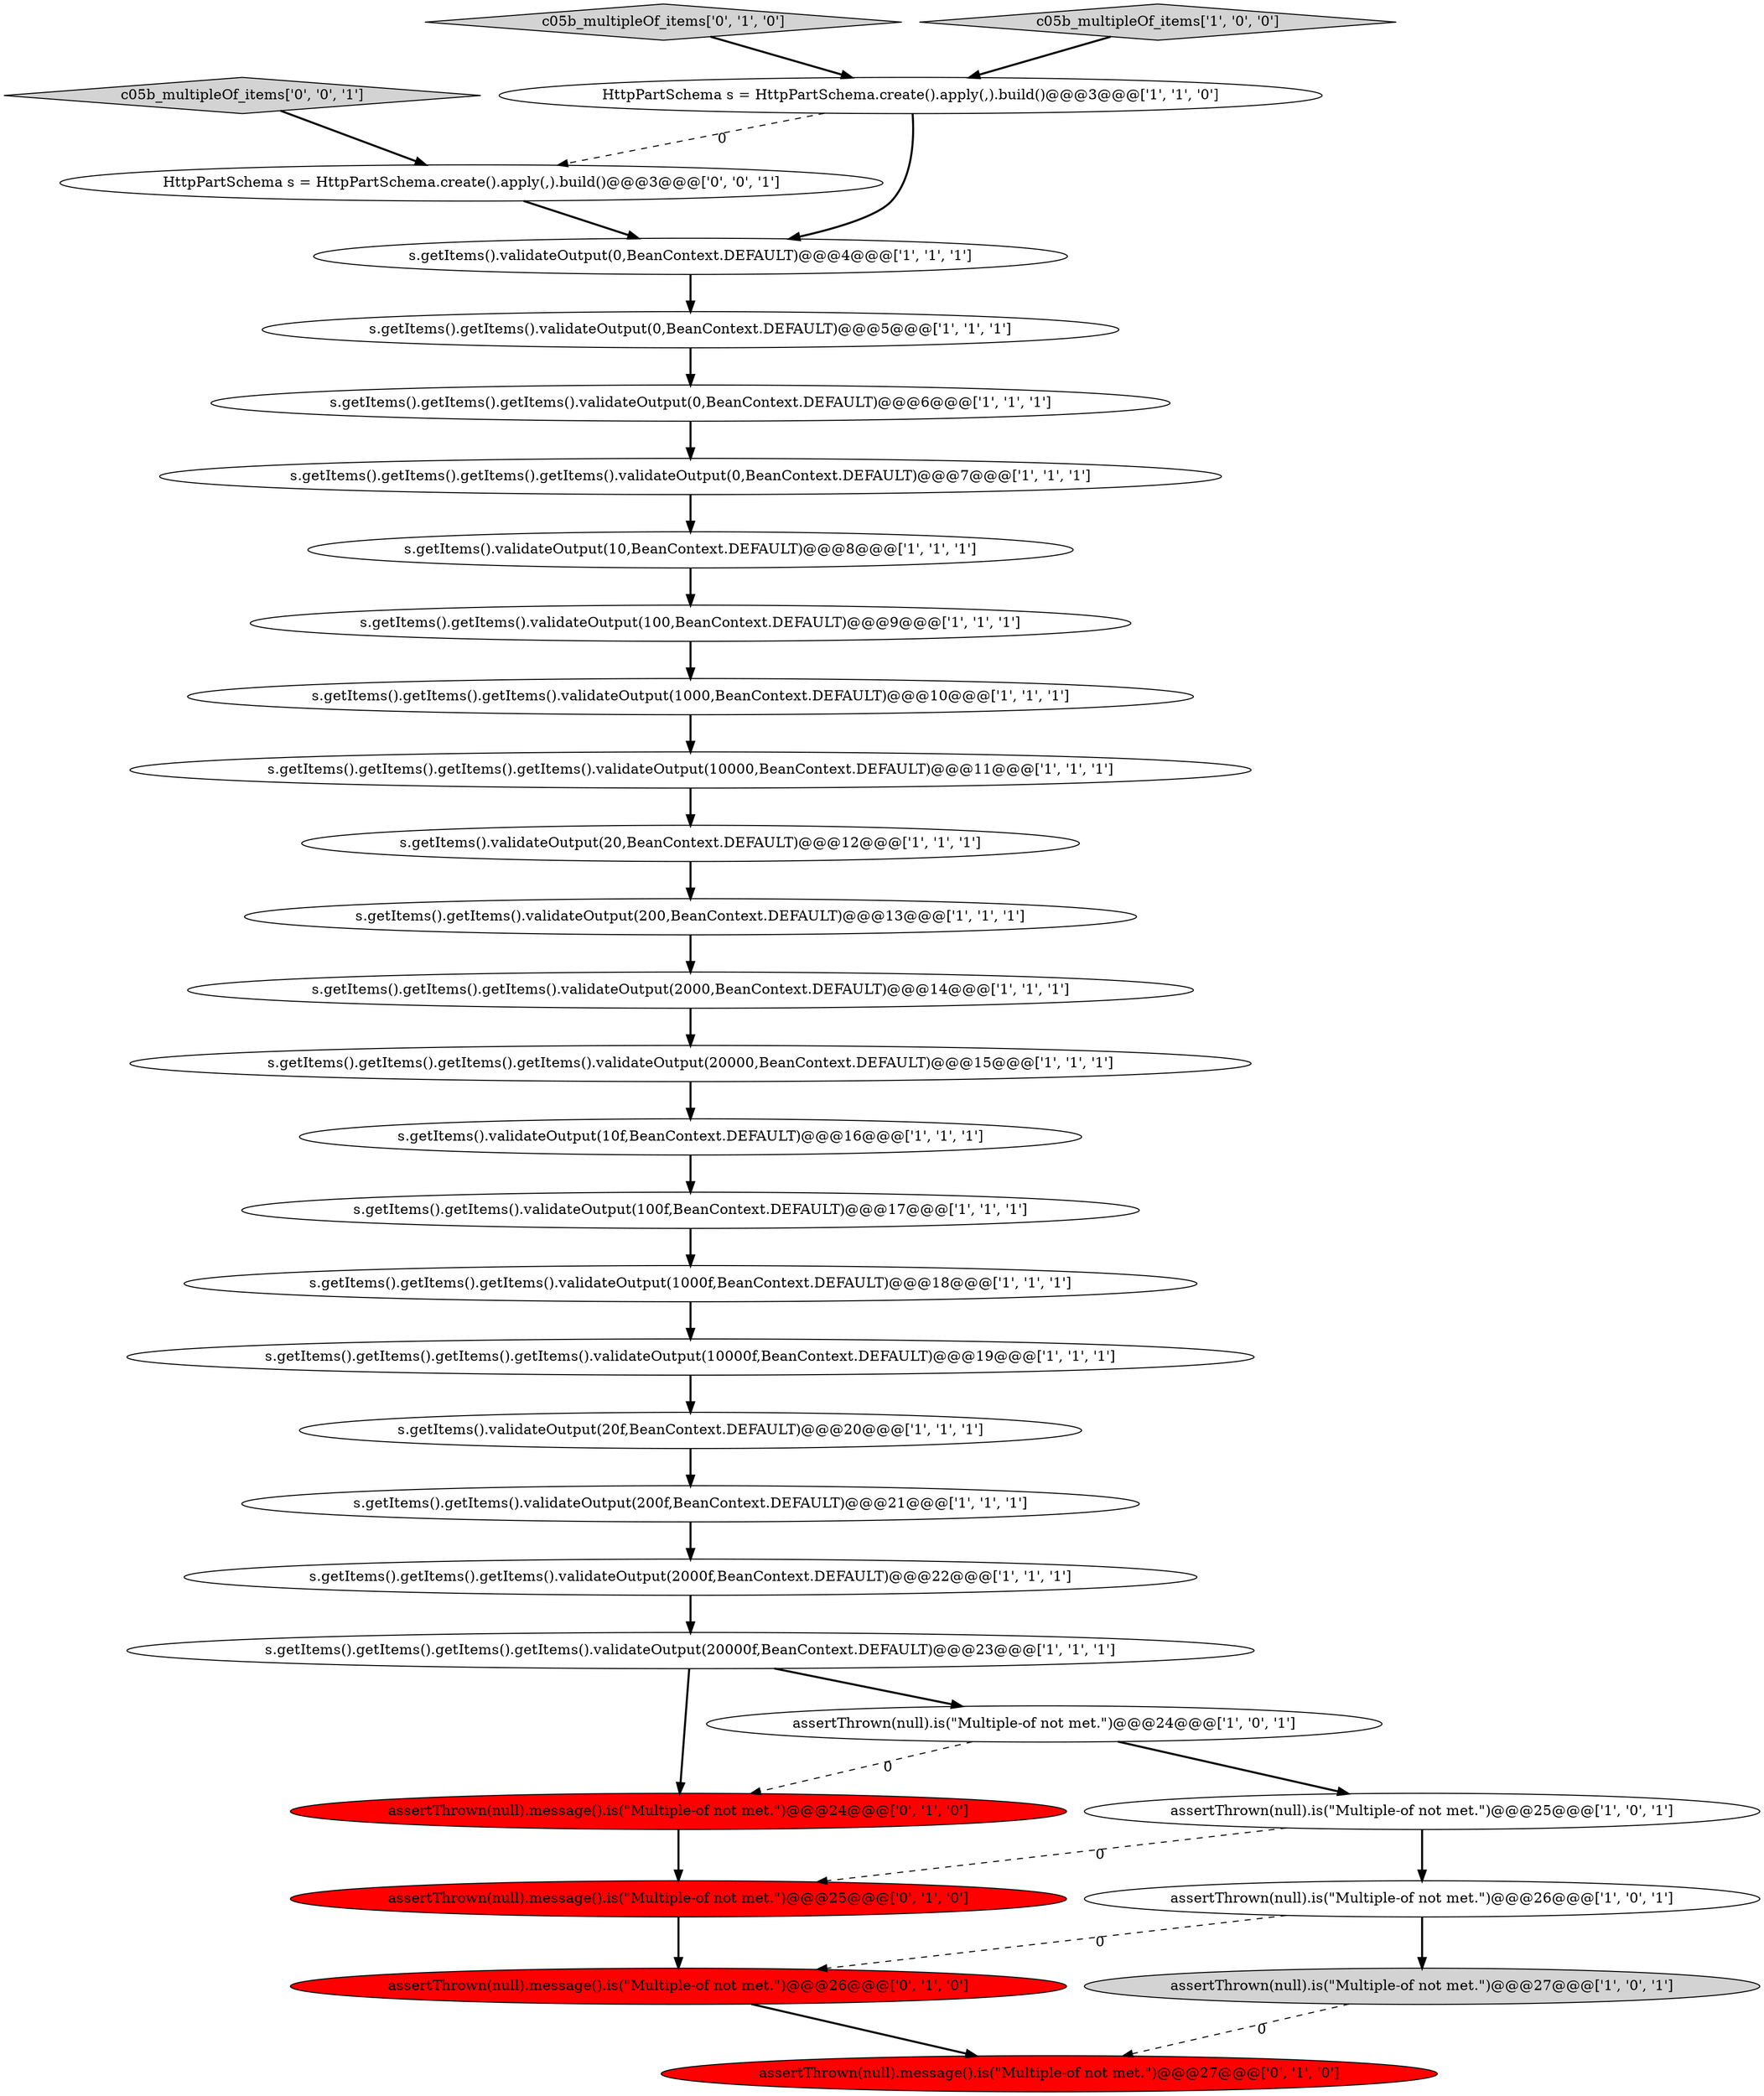 digraph {
32 [style = filled, label = "c05b_multipleOf_items['0', '0', '1']", fillcolor = lightgray, shape = diamond image = "AAA0AAABBB3BBB"];
5 [style = filled, label = "s.getItems().getItems().validateOutput(100,BeanContext.DEFAULT)@@@9@@@['1', '1', '1']", fillcolor = white, shape = ellipse image = "AAA0AAABBB1BBB"];
6 [style = filled, label = "HttpPartSchema s = HttpPartSchema.create().apply(,).build()@@@3@@@['1', '1', '0']", fillcolor = white, shape = ellipse image = "AAA0AAABBB1BBB"];
13 [style = filled, label = "s.getItems().getItems().validateOutput(200,BeanContext.DEFAULT)@@@13@@@['1', '1', '1']", fillcolor = white, shape = ellipse image = "AAA0AAABBB1BBB"];
22 [style = filled, label = "s.getItems().getItems().getItems().validateOutput(1000f,BeanContext.DEFAULT)@@@18@@@['1', '1', '1']", fillcolor = white, shape = ellipse image = "AAA0AAABBB1BBB"];
9 [style = filled, label = "s.getItems().getItems().getItems().getItems().validateOutput(10000,BeanContext.DEFAULT)@@@11@@@['1', '1', '1']", fillcolor = white, shape = ellipse image = "AAA0AAABBB1BBB"];
20 [style = filled, label = "s.getItems().validateOutput(10,BeanContext.DEFAULT)@@@8@@@['1', '1', '1']", fillcolor = white, shape = ellipse image = "AAA0AAABBB1BBB"];
30 [style = filled, label = "assertThrown(null).message().is(\"Multiple-of not met.\")@@@24@@@['0', '1', '0']", fillcolor = red, shape = ellipse image = "AAA1AAABBB2BBB"];
0 [style = filled, label = "s.getItems().validateOutput(20,BeanContext.DEFAULT)@@@12@@@['1', '1', '1']", fillcolor = white, shape = ellipse image = "AAA0AAABBB1BBB"];
18 [style = filled, label = "s.getItems().getItems().getItems().getItems().validateOutput(20000,BeanContext.DEFAULT)@@@15@@@['1', '1', '1']", fillcolor = white, shape = ellipse image = "AAA0AAABBB1BBB"];
25 [style = filled, label = "assertThrown(null).is(\"Multiple-of not met.\")@@@27@@@['1', '0', '1']", fillcolor = lightgray, shape = ellipse image = "AAA0AAABBB1BBB"];
28 [style = filled, label = "assertThrown(null).message().is(\"Multiple-of not met.\")@@@27@@@['0', '1', '0']", fillcolor = red, shape = ellipse image = "AAA1AAABBB2BBB"];
26 [style = filled, label = "assertThrown(null).message().is(\"Multiple-of not met.\")@@@26@@@['0', '1', '0']", fillcolor = red, shape = ellipse image = "AAA1AAABBB2BBB"];
17 [style = filled, label = "s.getItems().getItems().getItems().validateOutput(2000f,BeanContext.DEFAULT)@@@22@@@['1', '1', '1']", fillcolor = white, shape = ellipse image = "AAA0AAABBB1BBB"];
7 [style = filled, label = "s.getItems().validateOutput(0,BeanContext.DEFAULT)@@@4@@@['1', '1', '1']", fillcolor = white, shape = ellipse image = "AAA0AAABBB1BBB"];
23 [style = filled, label = "s.getItems().getItems().getItems().getItems().validateOutput(20000f,BeanContext.DEFAULT)@@@23@@@['1', '1', '1']", fillcolor = white, shape = ellipse image = "AAA0AAABBB1BBB"];
1 [style = filled, label = "s.getItems().validateOutput(20f,BeanContext.DEFAULT)@@@20@@@['1', '1', '1']", fillcolor = white, shape = ellipse image = "AAA0AAABBB1BBB"];
27 [style = filled, label = "c05b_multipleOf_items['0', '1', '0']", fillcolor = lightgray, shape = diamond image = "AAA0AAABBB2BBB"];
4 [style = filled, label = "s.getItems().validateOutput(10f,BeanContext.DEFAULT)@@@16@@@['1', '1', '1']", fillcolor = white, shape = ellipse image = "AAA0AAABBB1BBB"];
12 [style = filled, label = "s.getItems().getItems().getItems().validateOutput(0,BeanContext.DEFAULT)@@@6@@@['1', '1', '1']", fillcolor = white, shape = ellipse image = "AAA0AAABBB1BBB"];
15 [style = filled, label = "s.getItems().getItems().validateOutput(100f,BeanContext.DEFAULT)@@@17@@@['1', '1', '1']", fillcolor = white, shape = ellipse image = "AAA0AAABBB1BBB"];
10 [style = filled, label = "s.getItems().getItems().validateOutput(0,BeanContext.DEFAULT)@@@5@@@['1', '1', '1']", fillcolor = white, shape = ellipse image = "AAA0AAABBB1BBB"];
11 [style = filled, label = "s.getItems().getItems().getItems().getItems().validateOutput(10000f,BeanContext.DEFAULT)@@@19@@@['1', '1', '1']", fillcolor = white, shape = ellipse image = "AAA0AAABBB1BBB"];
21 [style = filled, label = "s.getItems().getItems().getItems().validateOutput(1000,BeanContext.DEFAULT)@@@10@@@['1', '1', '1']", fillcolor = white, shape = ellipse image = "AAA0AAABBB1BBB"];
16 [style = filled, label = "s.getItems().getItems().getItems().validateOutput(2000,BeanContext.DEFAULT)@@@14@@@['1', '1', '1']", fillcolor = white, shape = ellipse image = "AAA0AAABBB1BBB"];
8 [style = filled, label = "assertThrown(null).is(\"Multiple-of not met.\")@@@25@@@['1', '0', '1']", fillcolor = white, shape = ellipse image = "AAA0AAABBB1BBB"];
19 [style = filled, label = "assertThrown(null).is(\"Multiple-of not met.\")@@@24@@@['1', '0', '1']", fillcolor = white, shape = ellipse image = "AAA0AAABBB1BBB"];
31 [style = filled, label = "HttpPartSchema s = HttpPartSchema.create().apply(,).build()@@@3@@@['0', '0', '1']", fillcolor = white, shape = ellipse image = "AAA0AAABBB3BBB"];
24 [style = filled, label = "c05b_multipleOf_items['1', '0', '0']", fillcolor = lightgray, shape = diamond image = "AAA0AAABBB1BBB"];
14 [style = filled, label = "s.getItems().getItems().getItems().getItems().validateOutput(0,BeanContext.DEFAULT)@@@7@@@['1', '1', '1']", fillcolor = white, shape = ellipse image = "AAA0AAABBB1BBB"];
29 [style = filled, label = "assertThrown(null).message().is(\"Multiple-of not met.\")@@@25@@@['0', '1', '0']", fillcolor = red, shape = ellipse image = "AAA1AAABBB2BBB"];
2 [style = filled, label = "s.getItems().getItems().validateOutput(200f,BeanContext.DEFAULT)@@@21@@@['1', '1', '1']", fillcolor = white, shape = ellipse image = "AAA0AAABBB1BBB"];
3 [style = filled, label = "assertThrown(null).is(\"Multiple-of not met.\")@@@26@@@['1', '0', '1']", fillcolor = white, shape = ellipse image = "AAA0AAABBB1BBB"];
2->17 [style = bold, label=""];
16->18 [style = bold, label=""];
9->0 [style = bold, label=""];
0->13 [style = bold, label=""];
23->30 [style = bold, label=""];
3->26 [style = dashed, label="0"];
7->10 [style = bold, label=""];
11->1 [style = bold, label=""];
3->25 [style = bold, label=""];
4->15 [style = bold, label=""];
8->3 [style = bold, label=""];
6->31 [style = dashed, label="0"];
13->16 [style = bold, label=""];
17->23 [style = bold, label=""];
19->8 [style = bold, label=""];
30->29 [style = bold, label=""];
27->6 [style = bold, label=""];
15->22 [style = bold, label=""];
20->5 [style = bold, label=""];
29->26 [style = bold, label=""];
31->7 [style = bold, label=""];
5->21 [style = bold, label=""];
21->9 [style = bold, label=""];
19->30 [style = dashed, label="0"];
18->4 [style = bold, label=""];
10->12 [style = bold, label=""];
23->19 [style = bold, label=""];
12->14 [style = bold, label=""];
1->2 [style = bold, label=""];
26->28 [style = bold, label=""];
25->28 [style = dashed, label="0"];
6->7 [style = bold, label=""];
24->6 [style = bold, label=""];
22->11 [style = bold, label=""];
32->31 [style = bold, label=""];
8->29 [style = dashed, label="0"];
14->20 [style = bold, label=""];
}
